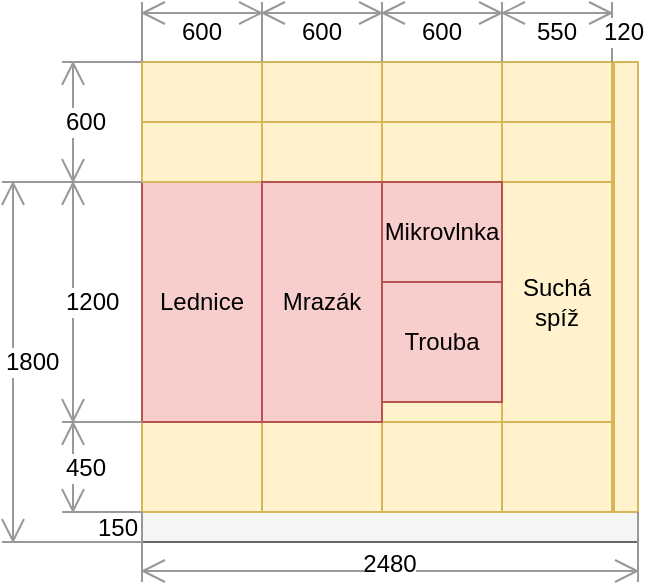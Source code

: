 <mxfile version="20.3.0" type="device"><diagram id="vtQquzI4iVmjjQQ1tL-T" name="Page-1"><mxGraphModel dx="670" dy="401" grid="1" gridSize="10" guides="1" tooltips="1" connect="1" arrows="1" fold="1" page="1" pageScale="1" pageWidth="1600" pageHeight="900" math="0" shadow="0"><root><mxCell id="0"/><mxCell id="1" parent="0"/><mxCell id="thXdoWXULZ0o-IUbp3jS-1" value="" style="rounded=0;whiteSpace=wrap;html=1;" vertex="1" parent="1"><mxGeometry x="360" y="350" width="248" height="240" as="geometry"/></mxCell><mxCell id="thXdoWXULZ0o-IUbp3jS-2" value="" style="rounded=0;whiteSpace=wrap;html=1;fillColor=#f5f5f5;fontColor=#333333;strokeColor=#666666;" vertex="1" parent="1"><mxGeometry x="360" y="575" width="248" height="15" as="geometry"/></mxCell><mxCell id="thXdoWXULZ0o-IUbp3jS-3" value="" style="rounded=0;whiteSpace=wrap;html=1;fillColor=#fff2cc;strokeColor=#d6b656;" vertex="1" parent="1"><mxGeometry x="360" y="530" width="60" height="45" as="geometry"/></mxCell><mxCell id="thXdoWXULZ0o-IUbp3jS-4" value="Lednice" style="rounded=0;whiteSpace=wrap;html=1;fillColor=#f8cecc;strokeColor=#b85450;" vertex="1" parent="1"><mxGeometry x="360" y="410" width="60" height="120" as="geometry"/></mxCell><mxCell id="thXdoWXULZ0o-IUbp3jS-5" value="150" style="shape=dimension;direction=south;whiteSpace=wrap;html=1;align=right;points=[];verticalAlign=middle;labelBackgroundColor=#ffffff;strokeColor=none;" vertex="1" parent="1"><mxGeometry x="320" y="575" width="40" height="15" as="geometry"/></mxCell><mxCell id="thXdoWXULZ0o-IUbp3jS-6" value="450" style="shape=dimension;direction=south;whiteSpace=wrap;html=1;align=left;points=[];verticalAlign=middle;labelBackgroundColor=#ffffff;strokeColor=#999999;" vertex="1" parent="1"><mxGeometry x="320" y="530" width="40" height="45" as="geometry"/></mxCell><mxCell id="thXdoWXULZ0o-IUbp3jS-7" value="1200" style="shape=dimension;direction=south;whiteSpace=wrap;html=1;align=left;points=[];verticalAlign=middle;labelBackgroundColor=#ffffff;strokeColor=#999999;" vertex="1" parent="1"><mxGeometry x="320" y="410" width="40" height="120" as="geometry"/></mxCell><mxCell id="thXdoWXULZ0o-IUbp3jS-8" value="" style="rounded=0;whiteSpace=wrap;html=1;fillColor=#fff2cc;strokeColor=#d6b656;" vertex="1" parent="1"><mxGeometry x="360" y="350" width="60" height="60" as="geometry"/></mxCell><mxCell id="thXdoWXULZ0o-IUbp3jS-9" value="600" style="shape=dimension;direction=south;whiteSpace=wrap;html=1;align=left;points=[];verticalAlign=middle;labelBackgroundColor=#ffffff;strokeColor=#999999;" vertex="1" parent="1"><mxGeometry x="320" y="350" width="40" height="60" as="geometry"/></mxCell><mxCell id="thXdoWXULZ0o-IUbp3jS-10" value="1800" style="shape=dimension;direction=south;whiteSpace=wrap;html=1;align=left;points=[];verticalAlign=middle;labelBackgroundColor=#ffffff;strokeColor=#999999;" vertex="1" parent="1"><mxGeometry x="290" y="410" width="70" height="180" as="geometry"/></mxCell><mxCell id="thXdoWXULZ0o-IUbp3jS-11" value="" style="rounded=0;whiteSpace=wrap;html=1;fillColor=#fff2cc;strokeColor=#d6b656;" vertex="1" parent="1"><mxGeometry x="360" y="350" width="60" height="30" as="geometry"/></mxCell><mxCell id="thXdoWXULZ0o-IUbp3jS-12" value="" style="rounded=0;whiteSpace=wrap;html=1;fillColor=#fff2cc;strokeColor=#d6b656;" vertex="1" parent="1"><mxGeometry x="420" y="530" width="60" height="45" as="geometry"/></mxCell><mxCell id="thXdoWXULZ0o-IUbp3jS-14" value="" style="rounded=0;whiteSpace=wrap;html=1;fillColor=#fff2cc;strokeColor=#d6b656;" vertex="1" parent="1"><mxGeometry x="420" y="350" width="60" height="60" as="geometry"/></mxCell><mxCell id="thXdoWXULZ0o-IUbp3jS-15" value="" style="rounded=0;whiteSpace=wrap;html=1;fillColor=#fff2cc;strokeColor=#d6b656;" vertex="1" parent="1"><mxGeometry x="420" y="350" width="60" height="30" as="geometry"/></mxCell><mxCell id="thXdoWXULZ0o-IUbp3jS-16" value="" style="rounded=0;whiteSpace=wrap;html=1;fillColor=#fff2cc;strokeColor=#d6b656;" vertex="1" parent="1"><mxGeometry x="480" y="520" width="60" height="55" as="geometry"/></mxCell><mxCell id="thXdoWXULZ0o-IUbp3jS-19" value="" style="rounded=0;whiteSpace=wrap;html=1;fillColor=#fff2cc;strokeColor=#d6b656;" vertex="1" parent="1"><mxGeometry x="480" y="350" width="60" height="60" as="geometry"/></mxCell><mxCell id="thXdoWXULZ0o-IUbp3jS-20" value="" style="rounded=0;whiteSpace=wrap;html=1;fillColor=#fff2cc;strokeColor=#d6b656;" vertex="1" parent="1"><mxGeometry x="480" y="350" width="60" height="30" as="geometry"/></mxCell><mxCell id="thXdoWXULZ0o-IUbp3jS-22" value="" style="rounded=0;whiteSpace=wrap;html=1;fillColor=#fff2cc;strokeColor=#d6b656;" vertex="1" parent="1"><mxGeometry x="540" y="530" width="55" height="45" as="geometry"/></mxCell><mxCell id="thXdoWXULZ0o-IUbp3jS-23" value="Suchá spíž" style="rounded=0;whiteSpace=wrap;html=1;fillColor=#fff2cc;strokeColor=#d6b656;" vertex="1" parent="1"><mxGeometry x="540" y="410" width="55" height="120" as="geometry"/></mxCell><mxCell id="thXdoWXULZ0o-IUbp3jS-24" value="" style="rounded=0;whiteSpace=wrap;html=1;fillColor=#fff2cc;strokeColor=#d6b656;" vertex="1" parent="1"><mxGeometry x="540" y="350" width="55" height="60" as="geometry"/></mxCell><mxCell id="thXdoWXULZ0o-IUbp3jS-25" value="" style="rounded=0;whiteSpace=wrap;html=1;fillColor=#fff2cc;strokeColor=#d6b656;" vertex="1" parent="1"><mxGeometry x="540" y="350" width="55" height="30" as="geometry"/></mxCell><mxCell id="thXdoWXULZ0o-IUbp3jS-26" value="" style="rounded=0;whiteSpace=wrap;html=1;fillColor=#fff2cc;strokeColor=#d6b656;" vertex="1" parent="1"><mxGeometry x="596" y="350" width="12" height="225" as="geometry"/></mxCell><mxCell id="thXdoWXULZ0o-IUbp3jS-27" value="2480" style="shape=dimension;direction=east;whiteSpace=wrap;html=1;align=center;points=[];verticalAlign=bottom;spacingTop=-8;labelBackgroundColor=#ffffff;strokeColor=#999999;" vertex="1" parent="1"><mxGeometry x="360" y="575" width="248" height="35" as="geometry"/></mxCell><mxCell id="thXdoWXULZ0o-IUbp3jS-28" value="600" style="shape=dimension;direction=west;whiteSpace=wrap;html=1;align=center;points=[];verticalAlign=middle;labelBackgroundColor=#ffffff;strokeColor=#999999;" vertex="1" parent="1"><mxGeometry x="360" y="320" width="60" height="30" as="geometry"/></mxCell><mxCell id="thXdoWXULZ0o-IUbp3jS-29" value="600" style="shape=dimension;direction=west;whiteSpace=wrap;html=1;align=center;points=[];verticalAlign=middle;labelBackgroundColor=#ffffff;strokeColor=#999999;" vertex="1" parent="1"><mxGeometry x="420" y="320" width="60" height="30" as="geometry"/></mxCell><mxCell id="thXdoWXULZ0o-IUbp3jS-30" value="600" style="shape=dimension;direction=west;whiteSpace=wrap;html=1;align=center;points=[];verticalAlign=middle;labelBackgroundColor=#ffffff;strokeColor=#999999;" vertex="1" parent="1"><mxGeometry x="480" y="320" width="60" height="30" as="geometry"/></mxCell><mxCell id="thXdoWXULZ0o-IUbp3jS-31" value="550" style="shape=dimension;direction=west;whiteSpace=wrap;html=1;align=center;points=[];verticalAlign=middle;labelBackgroundColor=#ffffff;strokeColor=#999999;" vertex="1" parent="1"><mxGeometry x="540" y="320" width="55" height="30" as="geometry"/></mxCell><mxCell id="thXdoWXULZ0o-IUbp3jS-33" value="" style="rounded=0;whiteSpace=wrap;html=1;fillColor=#fff2cc;strokeColor=#d6b656;" vertex="1" parent="1"><mxGeometry x="480" y="530" width="60" height="45" as="geometry"/></mxCell><mxCell id="thXdoWXULZ0o-IUbp3jS-17" value="Trouba" style="rounded=0;whiteSpace=wrap;html=1;fillColor=#f8cecc;strokeColor=#b85450;" vertex="1" parent="1"><mxGeometry x="480" y="460" width="60" height="60" as="geometry"/></mxCell><mxCell id="thXdoWXULZ0o-IUbp3jS-18" value="Mikrovlnka" style="rounded=0;whiteSpace=wrap;html=1;fillColor=#f8cecc;strokeColor=#b85450;" vertex="1" parent="1"><mxGeometry x="480" y="410" width="60" height="50" as="geometry"/></mxCell><mxCell id="thXdoWXULZ0o-IUbp3jS-13" value="Mrazák" style="rounded=0;whiteSpace=wrap;html=1;fillColor=#f8cecc;strokeColor=#b85450;" vertex="1" parent="1"><mxGeometry x="420" y="410" width="60" height="120" as="geometry"/></mxCell><mxCell id="thXdoWXULZ0o-IUbp3jS-34" value="120" style="shape=dimension;direction=west;whiteSpace=wrap;html=1;align=center;points=[];verticalAlign=middle;labelBackgroundColor=#ffffff;strokeColor=none;" vertex="1" parent="1"><mxGeometry x="595" y="320" width="12" height="30" as="geometry"/></mxCell></root></mxGraphModel></diagram></mxfile>
